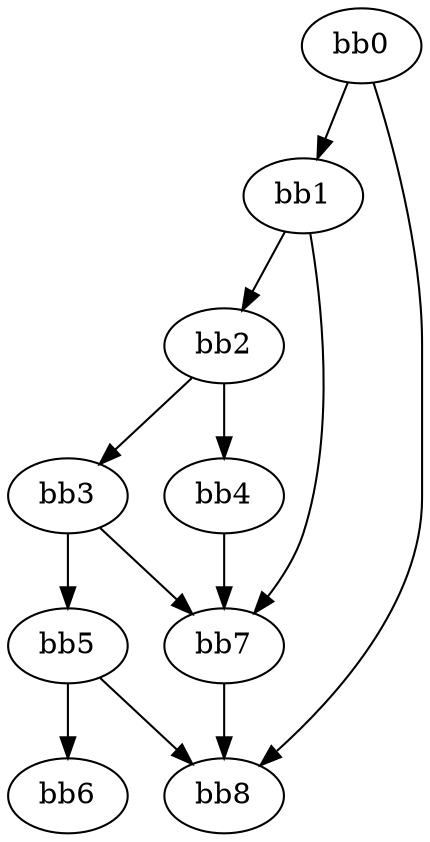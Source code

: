 digraph {
    0 [ label = "bb0\l" ]
    1 [ label = "bb1\l" ]
    2 [ label = "bb2\l" ]
    3 [ label = "bb3\l" ]
    4 [ label = "bb4\l" ]
    5 [ label = "bb5\l" ]
    6 [ label = "bb6\l" ]
    7 [ label = "bb7\l" ]
    8 [ label = "bb8\l" ]
    0 -> 1 [ ]
    0 -> 8 [ ]
    1 -> 2 [ ]
    1 -> 7 [ ]
    2 -> 3 [ ]
    2 -> 4 [ ]
    3 -> 5 [ ]
    3 -> 7 [ ]
    4 -> 7 [ ]
    5 -> 6 [ ]
    5 -> 8 [ ]
    7 -> 8 [ ]
}

